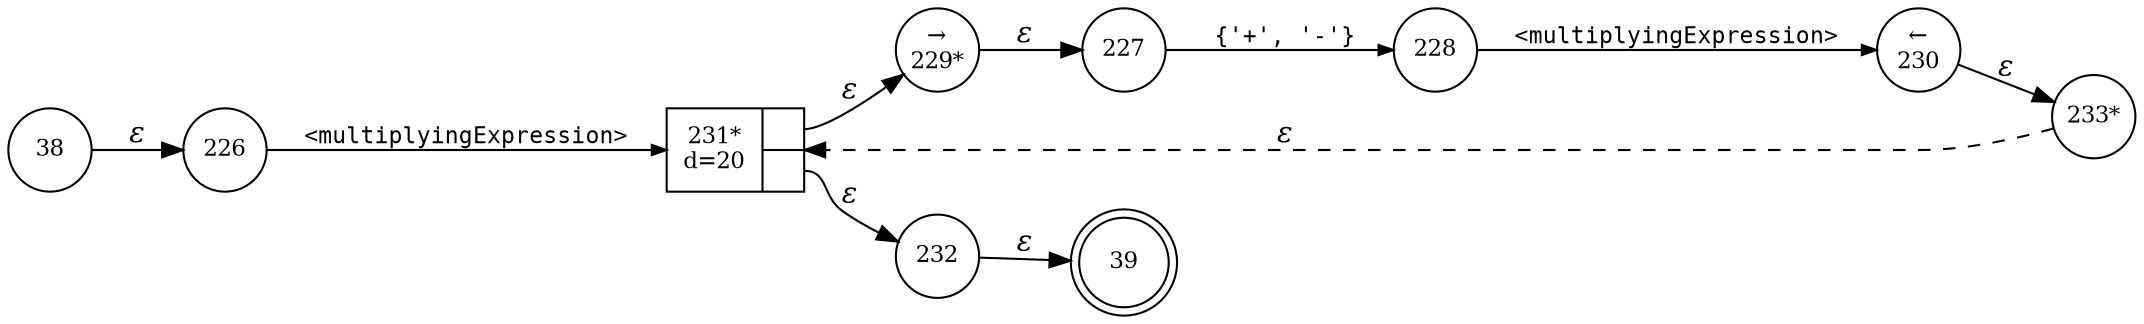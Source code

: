 digraph ATN {
rankdir=LR;
s39[fontsize=11, label="39", shape=doublecircle, fixedsize=true, width=.6];
s226[fontsize=11,label="226", shape=circle, fixedsize=true, width=.55, peripheries=1];
s227[fontsize=11,label="227", shape=circle, fixedsize=true, width=.55, peripheries=1];
s228[fontsize=11,label="228", shape=circle, fixedsize=true, width=.55, peripheries=1];
s229[fontsize=11,label="&rarr;\n229*", shape=circle, fixedsize=true, width=.55, peripheries=1];
s38[fontsize=11,label="38", shape=circle, fixedsize=true, width=.55, peripheries=1];
s230[fontsize=11,label="&larr;\n230", shape=circle, fixedsize=true, width=.55, peripheries=1];
s231[fontsize=11,label="{231*\nd=20|{<p0>|<p1>}}", shape=record, fixedsize=false, peripheries=1];
s232[fontsize=11,label="232", shape=circle, fixedsize=true, width=.55, peripheries=1];
s233[fontsize=11,label="233*", shape=circle, fixedsize=true, width=.55, peripheries=1];
s38 -> s226 [fontname="Times-Italic", label="&epsilon;"];
s226 -> s231 [fontsize=11, fontname="Courier", arrowsize=.7, label = "<multiplyingExpression>", arrowhead = normal];
s231:p0 -> s229 [fontname="Times-Italic", label="&epsilon;"];
s231:p1 -> s232 [fontname="Times-Italic", label="&epsilon;"];
s229 -> s227 [fontname="Times-Italic", label="&epsilon;"];
s232 -> s39 [fontname="Times-Italic", label="&epsilon;"];
s227 -> s228 [fontsize=11, fontname="Courier", arrowsize=.7, label = "{'+', '-'}", arrowhead = normal];
s228 -> s230 [fontsize=11, fontname="Courier", arrowsize=.7, label = "<multiplyingExpression>", arrowhead = normal];
s230 -> s233 [fontname="Times-Italic", label="&epsilon;"];
s233 -> s231 [fontname="Times-Italic", label="&epsilon;", style="dashed"];
}